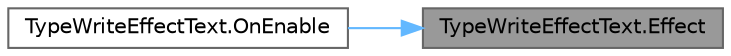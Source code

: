 digraph "TypeWriteEffectText.Effect"
{
 // LATEX_PDF_SIZE
  bgcolor="transparent";
  edge [fontname=Helvetica,fontsize=10,labelfontname=Helvetica,labelfontsize=10];
  node [fontname=Helvetica,fontsize=10,shape=box,height=0.2,width=0.4];
  rankdir="RL";
  Node1 [id="Node000001",label="TypeWriteEffectText.Effect",height=0.2,width=0.4,color="gray40", fillcolor="grey60", style="filled", fontcolor="black",tooltip=" "];
  Node1 -> Node2 [id="edge1_Node000001_Node000002",dir="back",color="steelblue1",style="solid",tooltip=" "];
  Node2 [id="Node000002",label="TypeWriteEffectText.OnEnable",height=0.2,width=0.4,color="grey40", fillcolor="white", style="filled",URL="$class_type_write_effect_text.html#a2f7bc98017beb5d8e633af4e6523749b",tooltip=" "];
}
